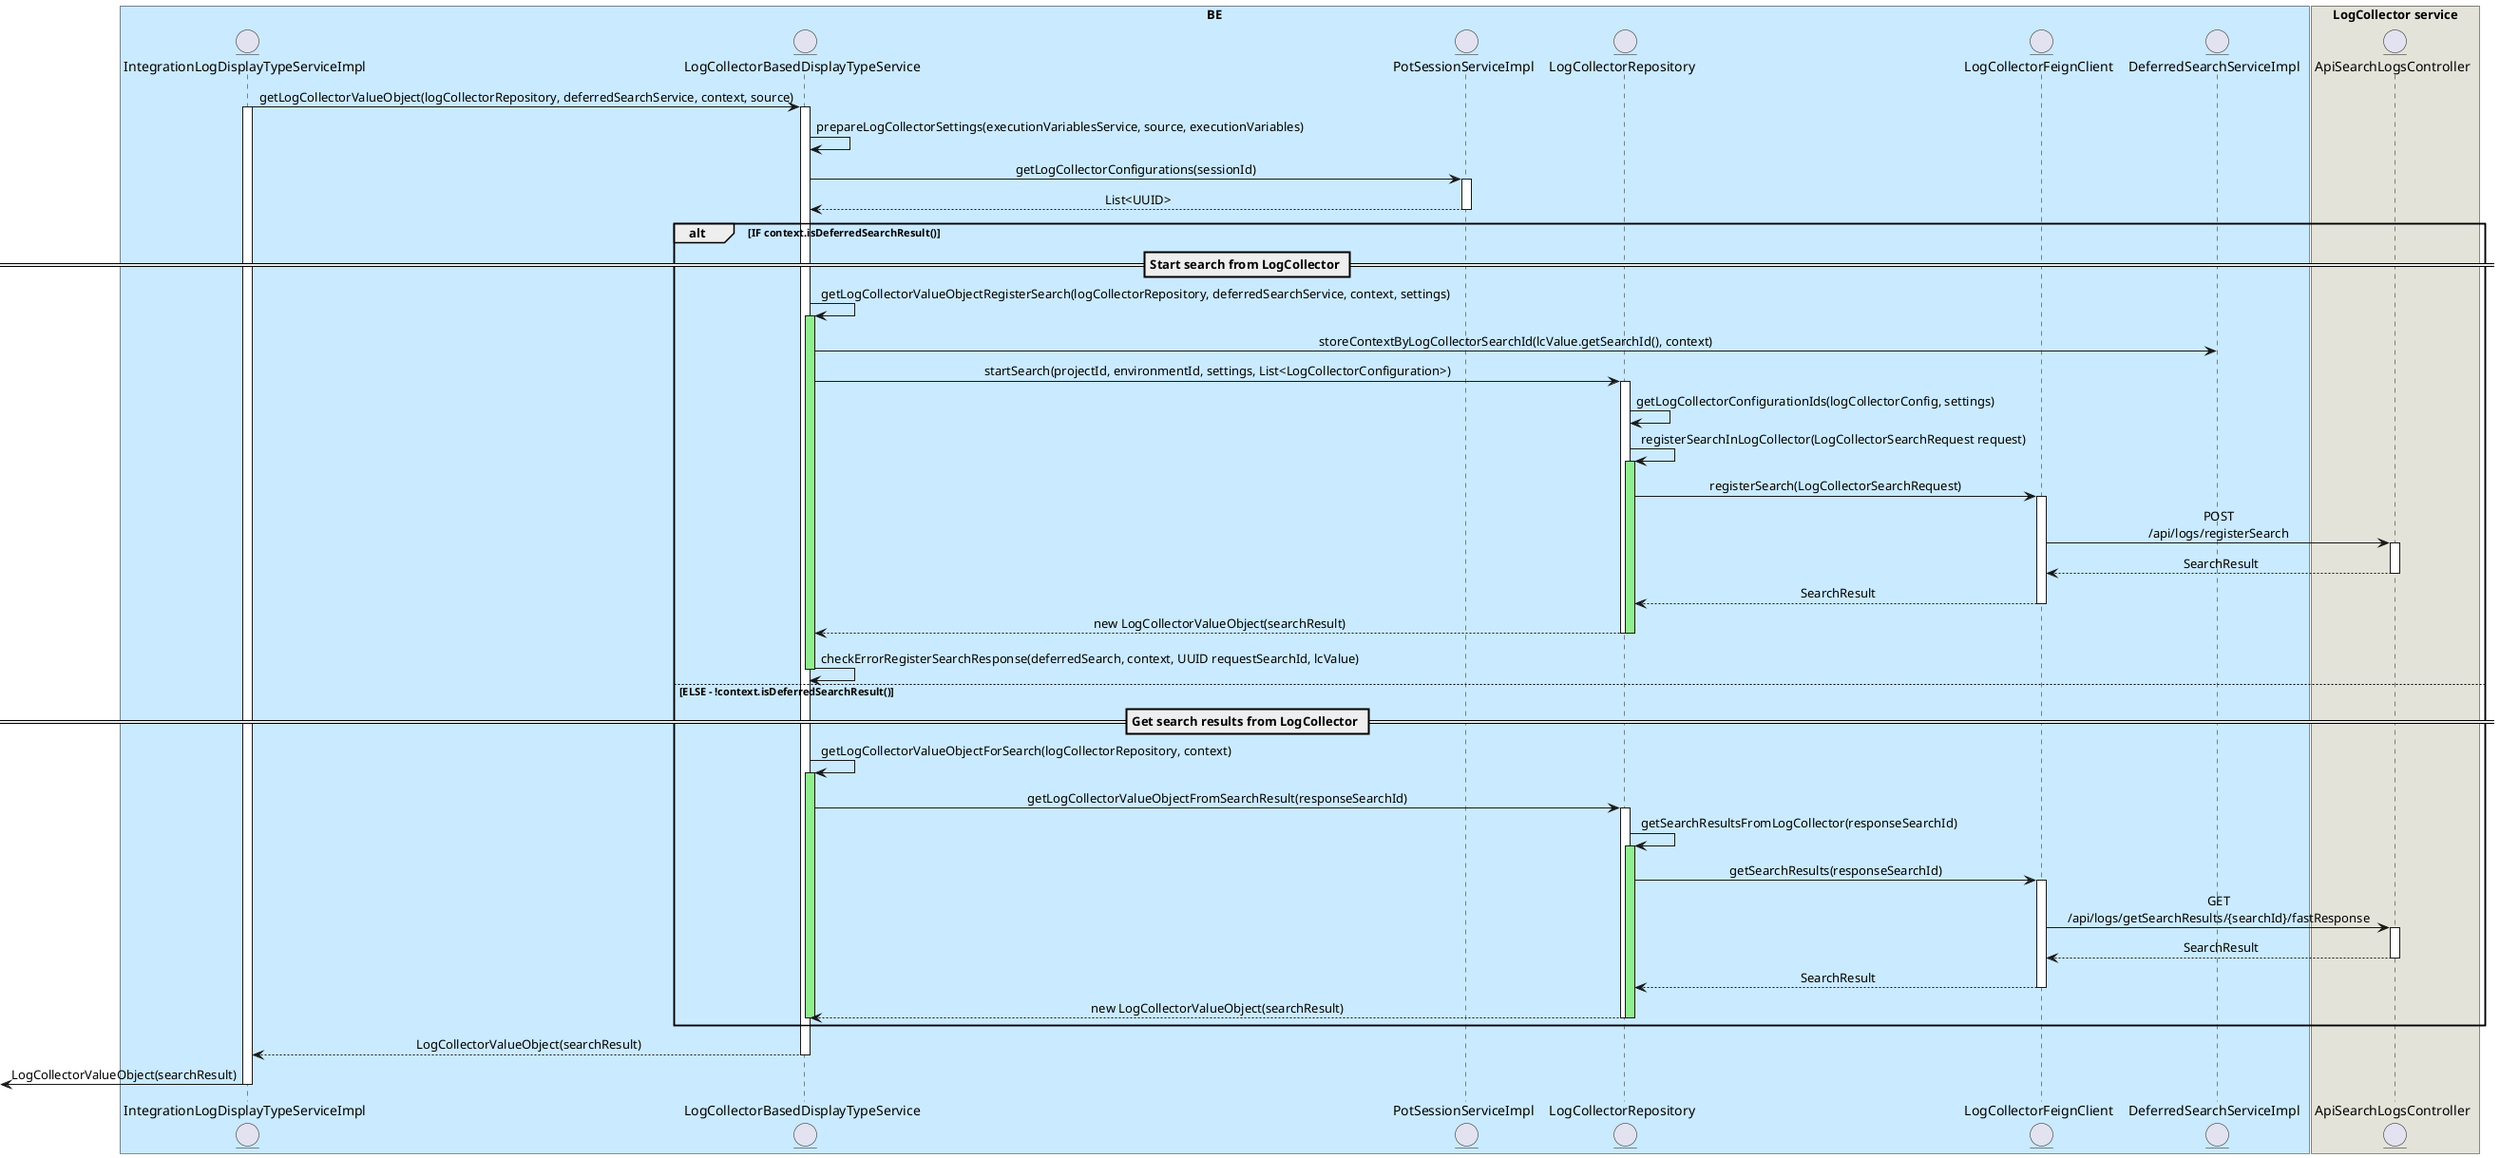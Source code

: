 @startuml

skinparam sequenceMessageAlign center

box "BE" #caeaff
    entity IntegrationLogDisplayTypeServiceImpl
    entity LogCollectorBasedDisplayTypeService
    entity PotSessionServiceImpl

    entity LogCollectorRepository
    entity LogCollectorFeignClient
    entity DeferredSearchServiceImpl
end box

box "LogCollector service" #E3E3D9
    entity ApiSearchLogsController
end box

IntegrationLogDisplayTypeServiceImpl -> LogCollectorBasedDisplayTypeService : getLogCollectorValueObject(logCollectorRepository, deferredSearchService, context, source)
activate IntegrationLogDisplayTypeServiceImpl
    activate LogCollectorBasedDisplayTypeService
        LogCollectorBasedDisplayTypeService -> LogCollectorBasedDisplayTypeService : prepareLogCollectorSettings(executionVariablesService, source, executionVariables)

        LogCollectorBasedDisplayTypeService -> PotSessionServiceImpl: getLogCollectorConfigurations(sessionId)
        activate PotSessionServiceImpl
            LogCollectorBasedDisplayTypeService <-- PotSessionServiceImpl : List<UUID>
        deactivate PotSessionServiceImpl

        alt IF context.isDeferredSearchResult()
            == Start search from LogCollector ==
            LogCollectorBasedDisplayTypeService -> LogCollectorBasedDisplayTypeService : getLogCollectorValueObjectRegisterSearch(logCollectorRepository, deferredSearchService, context, settings)
            activate LogCollectorBasedDisplayTypeService #lightGreen
                LogCollectorBasedDisplayTypeService -> DeferredSearchServiceImpl : storeContextByLogCollectorSearchId(lcValue.getSearchId(), context)
                LogCollectorBasedDisplayTypeService -> LogCollectorRepository : startSearch(projectId, environmentId, settings, List<LogCollectorConfiguration>)
                activate LogCollectorRepository
                    LogCollectorRepository -> LogCollectorRepository : getLogCollectorConfigurationIds(logCollectorConfig, settings)
                    LogCollectorRepository -> LogCollectorRepository : registerSearchInLogCollector(LogCollectorSearchRequest request)
                    activate LogCollectorRepository #lightGreen
                        LogCollectorRepository -> LogCollectorFeignClient : registerSearch(LogCollectorSearchRequest)
                        activate LogCollectorFeignClient
                            LogCollectorFeignClient -> ApiSearchLogsController : POST\n/api/logs/registerSearch
                            activate ApiSearchLogsController
                                LogCollectorFeignClient <-- ApiSearchLogsController : SearchResult
                            deactivate ApiSearchLogsController
                            LogCollectorRepository <-- LogCollectorFeignClient : SearchResult
                        deactivate LogCollectorFeignClient
                        LogCollectorBasedDisplayTypeService <-- LogCollectorRepository : new LogCollectorValueObject(searchResult)
                    deactivate LogCollectorRepository
                deactivate LogCollectorRepository
                LogCollectorBasedDisplayTypeService -> LogCollectorBasedDisplayTypeService : checkErrorRegisterSearchResponse(deferredSearch, context, UUID requestSearchId, lcValue)
            deactivate LogCollectorBasedDisplayTypeService

        else ELSE - !context.isDeferredSearchResult()
            == Get search results from LogCollector ==
            LogCollectorBasedDisplayTypeService -> LogCollectorBasedDisplayTypeService : getLogCollectorValueObjectForSearch(logCollectorRepository, context)
            activate LogCollectorBasedDisplayTypeService #lightGreen
                LogCollectorBasedDisplayTypeService -> LogCollectorRepository : getLogCollectorValueObjectFromSearchResult(responseSearchId)
                activate LogCollectorRepository
                    LogCollectorRepository -> LogCollectorRepository : getSearchResultsFromLogCollector(responseSearchId)
                    activate LogCollectorRepository #lightGreen
                        LogCollectorRepository -> LogCollectorFeignClient : getSearchResults(responseSearchId)
                        activate LogCollectorFeignClient
                            LogCollectorFeignClient -> ApiSearchLogsController : GET\n/api/logs/getSearchResults/{searchId}/fastResponse
                            activate ApiSearchLogsController
                                LogCollectorFeignClient <-- ApiSearchLogsController : SearchResult
                            deactivate ApiSearchLogsController
                            LogCollectorRepository <-- LogCollectorFeignClient : SearchResult
                        deactivate LogCollectorFeignClient
                    LogCollectorBasedDisplayTypeService <-- LogCollectorRepository : new LogCollectorValueObject(searchResult)
                    deactivate LogCollectorRepository
                deactivate LogCollectorRepository
            deactivate LogCollectorBasedDisplayTypeService

        end

        IntegrationLogDisplayTypeServiceImpl <-- LogCollectorBasedDisplayTypeService : LogCollectorValueObject(searchResult)
    deactivate LogCollectorBasedDisplayTypeService
    <- IntegrationLogDisplayTypeServiceImpl : LogCollectorValueObject(searchResult)
deactivate IntegrationLogDisplayTypeServiceImpl

@enduml
